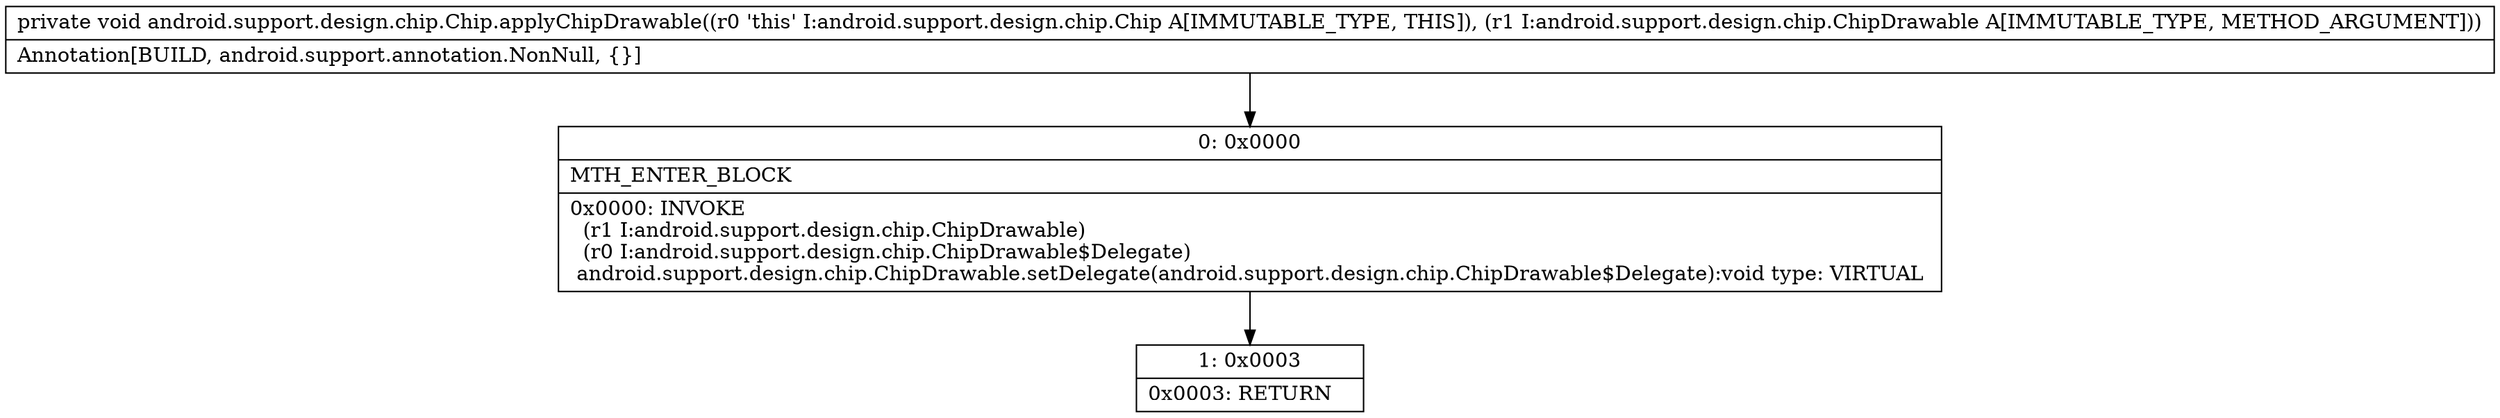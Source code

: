 digraph "CFG forandroid.support.design.chip.Chip.applyChipDrawable(Landroid\/support\/design\/chip\/ChipDrawable;)V" {
Node_0 [shape=record,label="{0\:\ 0x0000|MTH_ENTER_BLOCK\l|0x0000: INVOKE  \l  (r1 I:android.support.design.chip.ChipDrawable)\l  (r0 I:android.support.design.chip.ChipDrawable$Delegate)\l android.support.design.chip.ChipDrawable.setDelegate(android.support.design.chip.ChipDrawable$Delegate):void type: VIRTUAL \l}"];
Node_1 [shape=record,label="{1\:\ 0x0003|0x0003: RETURN   \l}"];
MethodNode[shape=record,label="{private void android.support.design.chip.Chip.applyChipDrawable((r0 'this' I:android.support.design.chip.Chip A[IMMUTABLE_TYPE, THIS]), (r1 I:android.support.design.chip.ChipDrawable A[IMMUTABLE_TYPE, METHOD_ARGUMENT]))  | Annotation[BUILD, android.support.annotation.NonNull, \{\}]\l}"];
MethodNode -> Node_0;
Node_0 -> Node_1;
}

